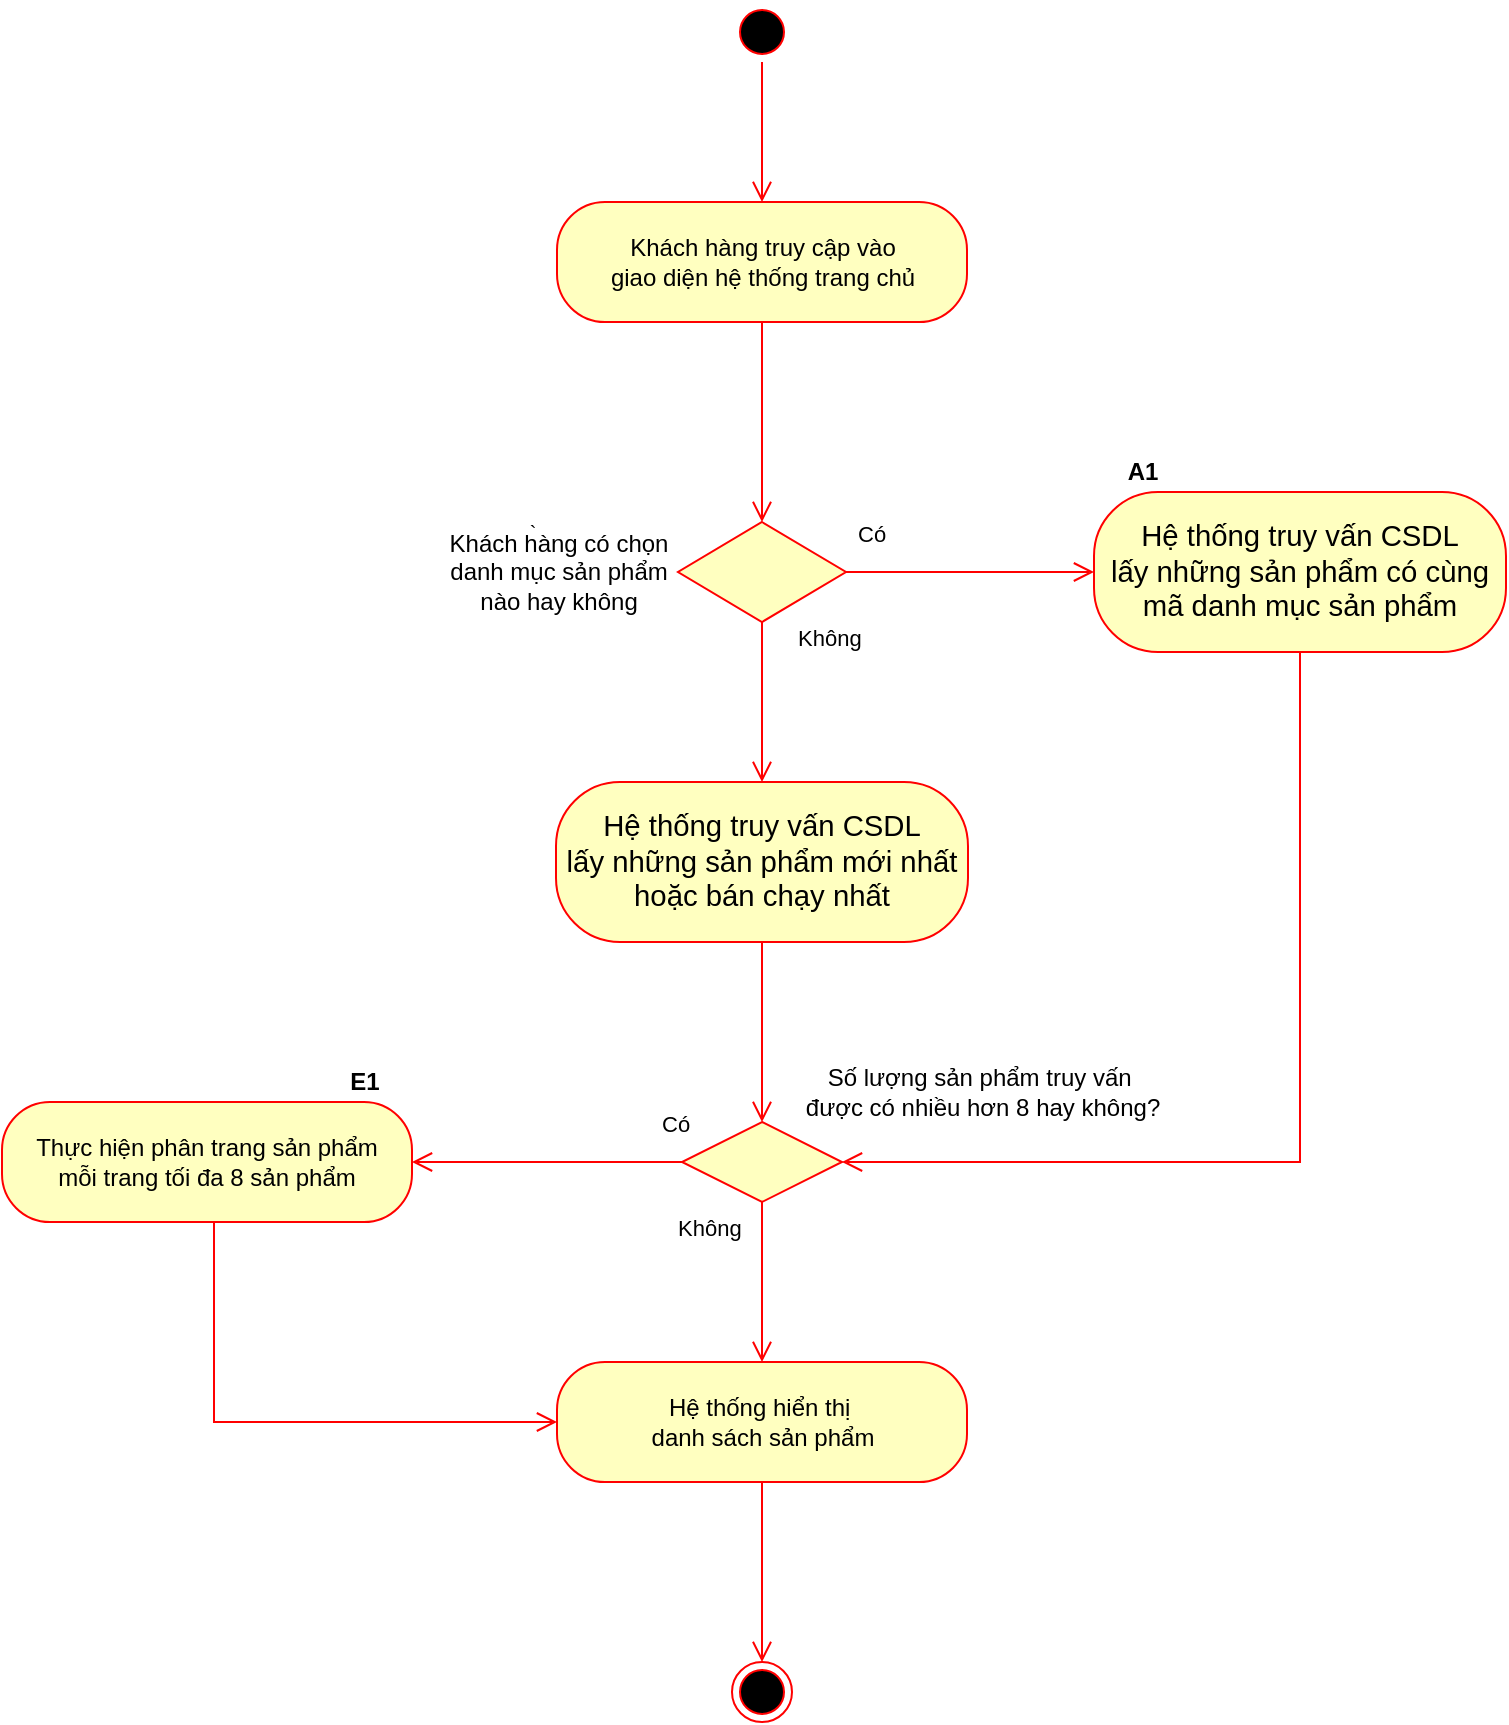 <mxfile version="16.5.1" type="device"><diagram id="gzpMbd-Rrrj9gIjTRiNB" name="Page-1"><mxGraphModel dx="1102" dy="905" grid="1" gridSize="10" guides="1" tooltips="1" connect="1" arrows="1" fold="1" page="1" pageScale="1" pageWidth="827" pageHeight="1169" math="0" shadow="0"><root><mxCell id="0"/><mxCell id="1" parent="0"/><mxCell id="t_aXl82k6NJBsCIYlxTs-1" value="" style="ellipse;html=1;shape=endState;fillColor=#000000;strokeColor=#ff0000;fontFamily=Helvetica;" parent="1" vertex="1"><mxGeometry x="403" y="985" width="30" height="30" as="geometry"/></mxCell><mxCell id="t_aXl82k6NJBsCIYlxTs-2" value="" style="ellipse;html=1;shape=startState;fillColor=#000000;strokeColor=#ff0000;fontFamily=Helvetica;" parent="1" vertex="1"><mxGeometry x="403" y="155" width="30" height="30" as="geometry"/></mxCell><mxCell id="t_aXl82k6NJBsCIYlxTs-3" value="" style="edgeStyle=orthogonalEdgeStyle;html=1;verticalAlign=bottom;endArrow=open;endSize=8;strokeColor=#ff0000;rounded=0;fontFamily=Helvetica;" parent="1" source="t_aXl82k6NJBsCIYlxTs-2" target="t_aXl82k6NJBsCIYlxTs-4" edge="1"><mxGeometry relative="1" as="geometry"><mxPoint x="419" y="245" as="targetPoint"/></mxGeometry></mxCell><mxCell id="t_aXl82k6NJBsCIYlxTs-4" value="Khách hàng truy cập vào&lt;br&gt;giao diện hệ thống trang chủ" style="rounded=1;whiteSpace=wrap;html=1;arcSize=40;fontColor=#000000;fillColor=#ffffc0;strokeColor=#ff0000;fontFamily=Helvetica;" parent="1" vertex="1"><mxGeometry x="315.5" y="255" width="205" height="60" as="geometry"/></mxCell><mxCell id="t_aXl82k6NJBsCIYlxTs-5" value="" style="edgeStyle=orthogonalEdgeStyle;html=1;verticalAlign=bottom;endArrow=open;endSize=8;strokeColor=#ff0000;rounded=0;fontFamily=Helvetica;" parent="1" source="t_aXl82k6NJBsCIYlxTs-4" target="t_aXl82k6NJBsCIYlxTs-6" edge="1"><mxGeometry relative="1" as="geometry"><mxPoint x="419" y="375" as="targetPoint"/><mxPoint x="418" y="345" as="sourcePoint"/></mxGeometry></mxCell><mxCell id="t_aXl82k6NJBsCIYlxTs-6" value="" style="rhombus;whiteSpace=wrap;html=1;fillColor=#ffffc0;strokeColor=#ff0000;fontFamily=Helvetica;" parent="1" vertex="1"><mxGeometry x="376" y="415" width="84" height="50" as="geometry"/></mxCell><mxCell id="t_aXl82k6NJBsCIYlxTs-7" value="Có" style="edgeStyle=orthogonalEdgeStyle;html=1;align=left;verticalAlign=bottom;endArrow=open;endSize=8;strokeColor=#ff0000;rounded=0;fontFamily=Helvetica;" parent="1" source="t_aXl82k6NJBsCIYlxTs-6" target="cUDUU6mtI-iut6LzHqYa-8" edge="1"><mxGeometry x="-0.94" y="10" relative="1" as="geometry"><mxPoint x="594" y="417.5" as="targetPoint"/><mxPoint as="offset"/></mxGeometry></mxCell><mxCell id="t_aXl82k6NJBsCIYlxTs-8" value="Không" style="edgeStyle=orthogonalEdgeStyle;html=1;align=left;verticalAlign=top;endArrow=open;endSize=8;strokeColor=#ff0000;rounded=0;fontFamily=Helvetica;" parent="1" source="t_aXl82k6NJBsCIYlxTs-6" target="cUDUU6mtI-iut6LzHqYa-1" edge="1"><mxGeometry x="-1" y="17" relative="1" as="geometry"><mxPoint x="418" y="525" as="targetPoint"/><Array as="points"/><mxPoint x="-1" y="-5" as="offset"/></mxGeometry></mxCell><mxCell id="-j_uQNMab818Pyq0a0pt-1" value="&lt;span style=&quot;font-size: 10px&quot;&gt;`&lt;/span&gt;" style="text;html=1;align=center;verticalAlign=middle;resizable=0;points=[];autosize=1;strokeColor=none;fillColor=none;fontFamily=Helvetica;" parent="1" vertex="1"><mxGeometry x="293" y="410" width="20" height="20" as="geometry"/></mxCell><mxCell id="pYKkzDZ78CZWE1yMky-Q-2" value="" style="edgeStyle=orthogonalEdgeStyle;html=1;verticalAlign=bottom;endArrow=open;endSize=8;strokeColor=#ff0000;rounded=0;fontFamily=Helvetica;" parent="1" source="pYKkzDZ78CZWE1yMky-Q-3" target="t_aXl82k6NJBsCIYlxTs-1" edge="1"><mxGeometry relative="1" as="geometry"><mxPoint x="421" y="435" as="targetPoint"/><mxPoint x="411" y="735" as="sourcePoint"/></mxGeometry></mxCell><mxCell id="pYKkzDZ78CZWE1yMky-Q-3" value="Hệ thống hiển thị&amp;nbsp;&lt;br&gt;danh sách sản phẩm" style="rounded=1;whiteSpace=wrap;html=1;arcSize=40;fontColor=#000000;fillColor=#ffffc0;strokeColor=#ff0000;fontFamily=Helvetica;" parent="1" vertex="1"><mxGeometry x="315.5" y="835" width="205" height="60" as="geometry"/></mxCell><mxCell id="CcPJX0OBF12wCMu12Jyf-1" value="Khách hàng có chọn&lt;br&gt;danh mục sản phẩm&lt;br&gt;nào hay không" style="text;html=1;align=center;verticalAlign=middle;resizable=0;points=[];autosize=1;strokeColor=none;fillColor=none;" parent="1" vertex="1"><mxGeometry x="256" y="415" width="120" height="50" as="geometry"/></mxCell><mxCell id="cUDUU6mtI-iut6LzHqYa-1" value="&lt;span style=&quot;font-family: &amp;#34;calibri&amp;#34; , sans-serif ; font-size: 14.667px&quot;&gt;Hệ thống truy vấn CSDL&lt;/span&gt;&lt;br style=&quot;font-family: &amp;#34;calibri&amp;#34; , sans-serif ; font-size: 14.667px&quot;&gt;&lt;span style=&quot;font-family: &amp;#34;calibri&amp;#34; , sans-serif ; font-size: 14.667px&quot;&gt;lấy những sản phẩm mới nhất hoặc bán chạy nhất&lt;/span&gt;" style="rounded=1;whiteSpace=wrap;html=1;arcSize=40;fontColor=#000000;fillColor=#ffffc0;strokeColor=#ff0000;fontFamily=Helvetica;" vertex="1" parent="1"><mxGeometry x="315" y="545" width="206" height="80" as="geometry"/></mxCell><mxCell id="cUDUU6mtI-iut6LzHqYa-2" value="" style="rhombus;whiteSpace=wrap;html=1;fillColor=#ffffc0;strokeColor=#ff0000;" vertex="1" parent="1"><mxGeometry x="378" y="715" width="80" height="40" as="geometry"/></mxCell><mxCell id="cUDUU6mtI-iut6LzHqYa-3" value="Có" style="edgeStyle=orthogonalEdgeStyle;html=1;align=left;verticalAlign=bottom;endArrow=open;endSize=8;strokeColor=#ff0000;rounded=0;" edge="1" source="cUDUU6mtI-iut6LzHqYa-2" parent="1" target="cUDUU6mtI-iut6LzHqYa-9"><mxGeometry x="-0.818" y="-10" relative="1" as="geometry"><mxPoint x="224" y="735" as="targetPoint"/><mxPoint as="offset"/></mxGeometry></mxCell><mxCell id="cUDUU6mtI-iut6LzHqYa-4" value="Không" style="edgeStyle=orthogonalEdgeStyle;html=1;align=left;verticalAlign=top;endArrow=open;endSize=8;strokeColor=#ff0000;rounded=0;" edge="1" source="cUDUU6mtI-iut6LzHqYa-2" parent="1" target="pYKkzDZ78CZWE1yMky-Q-3"><mxGeometry x="-1" y="-44" relative="1" as="geometry"><mxPoint x="416" y="835" as="targetPoint"/><mxPoint as="offset"/></mxGeometry></mxCell><mxCell id="cUDUU6mtI-iut6LzHqYa-5" value="" style="edgeStyle=orthogonalEdgeStyle;html=1;verticalAlign=bottom;endArrow=open;endSize=8;strokeColor=#ff0000;rounded=0;fontFamily=Helvetica;" edge="1" parent="1" source="cUDUU6mtI-iut6LzHqYa-1" target="cUDUU6mtI-iut6LzHqYa-2"><mxGeometry relative="1" as="geometry"><mxPoint x="428" y="380" as="targetPoint"/><mxPoint x="428" y="325" as="sourcePoint"/></mxGeometry></mxCell><mxCell id="cUDUU6mtI-iut6LzHqYa-6" value="Số lượng sản phẩm truy vấn&amp;nbsp;&lt;br&gt;được có nhiều hơn 8 hay không?" style="text;html=1;align=center;verticalAlign=middle;resizable=0;points=[];autosize=1;strokeColor=none;fillColor=none;" vertex="1" parent="1"><mxGeometry x="433" y="685" width="190" height="30" as="geometry"/></mxCell><mxCell id="cUDUU6mtI-iut6LzHqYa-7" value="" style="edgeStyle=orthogonalEdgeStyle;html=1;verticalAlign=bottom;endArrow=open;endSize=8;strokeColor=#ff0000;rounded=0;fontFamily=Helvetica;" edge="1" parent="1" source="cUDUU6mtI-iut6LzHqYa-8" target="cUDUU6mtI-iut6LzHqYa-2"><mxGeometry relative="1" as="geometry"><mxPoint x="428" y="410" as="targetPoint"/><mxPoint x="696" y="455" as="sourcePoint"/><Array as="points"><mxPoint x="687" y="735"/></Array></mxGeometry></mxCell><mxCell id="cUDUU6mtI-iut6LzHqYa-8" value="&lt;span style=&quot;font-family: &amp;#34;calibri&amp;#34; , sans-serif ; font-size: 14.667px&quot;&gt;Hệ thống truy vấn CSDL&lt;/span&gt;&lt;br style=&quot;font-family: &amp;#34;calibri&amp;#34; , sans-serif ; font-size: 14.667px&quot;&gt;&lt;span style=&quot;font-family: &amp;#34;calibri&amp;#34; , sans-serif ; font-size: 14.667px&quot;&gt;lấy những sản phẩm có cùng&lt;/span&gt;&lt;br style=&quot;font-family: &amp;#34;calibri&amp;#34; , sans-serif ; font-size: 14.667px&quot;&gt;&lt;span style=&quot;font-family: &amp;#34;calibri&amp;#34; , sans-serif ; font-size: 14.667px&quot;&gt;mã danh mục sản phẩm&lt;/span&gt;" style="rounded=1;whiteSpace=wrap;html=1;arcSize=40;fontColor=#000000;fillColor=#ffffc0;strokeColor=#ff0000;fontFamily=Helvetica;" vertex="1" parent="1"><mxGeometry x="584" y="400" width="206" height="80" as="geometry"/></mxCell><mxCell id="cUDUU6mtI-iut6LzHqYa-9" value="Thực hiện phân trang sản phẩm&lt;br&gt;mỗi trang tối đa 8 sản phẩm" style="rounded=1;whiteSpace=wrap;html=1;arcSize=40;fontColor=#000000;fillColor=#ffffc0;strokeColor=#ff0000;fontFamily=Helvetica;" vertex="1" parent="1"><mxGeometry x="38" y="705" width="205" height="60" as="geometry"/></mxCell><mxCell id="cUDUU6mtI-iut6LzHqYa-11" value="" style="edgeStyle=orthogonalEdgeStyle;html=1;verticalAlign=bottom;endArrow=open;endSize=8;strokeColor=#ff0000;rounded=0;fontFamily=Helvetica;" edge="1" parent="1" source="cUDUU6mtI-iut6LzHqYa-9" target="pYKkzDZ78CZWE1yMky-Q-3"><mxGeometry relative="1" as="geometry"><mxPoint x="468" y="745" as="targetPoint"/><mxPoint x="706" y="475" as="sourcePoint"/><Array as="points"><mxPoint x="144" y="865"/></Array></mxGeometry></mxCell><mxCell id="cUDUU6mtI-iut6LzHqYa-12" value="&lt;b&gt;E1&lt;/b&gt;" style="text;html=1;align=center;verticalAlign=middle;resizable=0;points=[];autosize=1;strokeColor=none;fillColor=none;" vertex="1" parent="1"><mxGeometry x="204" y="685" width="30" height="20" as="geometry"/></mxCell><mxCell id="cUDUU6mtI-iut6LzHqYa-13" value="&lt;b&gt;A1&lt;/b&gt;" style="text;html=1;align=center;verticalAlign=middle;resizable=0;points=[];autosize=1;strokeColor=none;fillColor=none;" vertex="1" parent="1"><mxGeometry x="593" y="380" width="30" height="20" as="geometry"/></mxCell></root></mxGraphModel></diagram></mxfile>